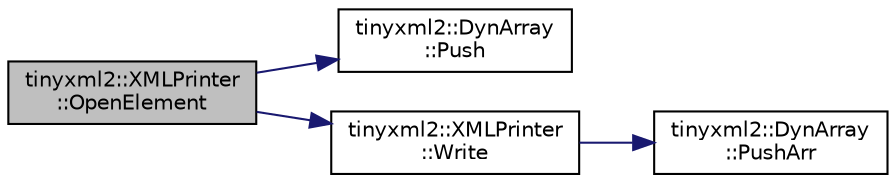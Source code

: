 digraph "tinyxml2::XMLPrinter::OpenElement"
{
 // LATEX_PDF_SIZE
  edge [fontname="Helvetica",fontsize="10",labelfontname="Helvetica",labelfontsize="10"];
  node [fontname="Helvetica",fontsize="10",shape=record];
  rankdir="LR";
  Node1 [label="tinyxml2::XMLPrinter\l::OpenElement",height=0.2,width=0.4,color="black", fillcolor="grey75", style="filled", fontcolor="black",tooltip=" "];
  Node1 -> Node2 [color="midnightblue",fontsize="10",style="solid"];
  Node2 [label="tinyxml2::DynArray\l::Push",height=0.2,width=0.4,color="black", fillcolor="white", style="filled",URL="$classtinyxml2_1_1DynArray.html#aea7ffe983b5d3284bd43171afd7c99d0",tooltip=" "];
  Node1 -> Node3 [color="midnightblue",fontsize="10",style="solid"];
  Node3 [label="tinyxml2::XMLPrinter\l::Write",height=0.2,width=0.4,color="black", fillcolor="white", style="filled",URL="$classtinyxml2_1_1XMLPrinter.html#aff363b7634a27538fd691ae62adbda63",tooltip=" "];
  Node3 -> Node4 [color="midnightblue",fontsize="10",style="solid"];
  Node4 [label="tinyxml2::DynArray\l::PushArr",height=0.2,width=0.4,color="black", fillcolor="white", style="filled",URL="$classtinyxml2_1_1DynArray.html#ad289abee8cd02b26e215f1b63d2043f1",tooltip=" "];
}
